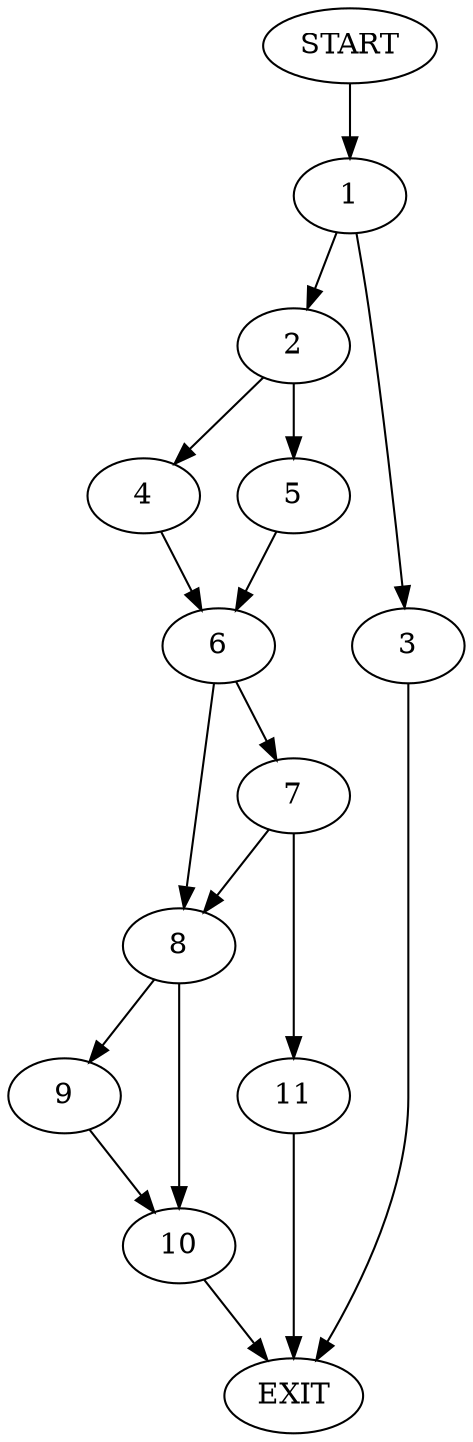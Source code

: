 digraph {
0 [label="START"]
12 [label="EXIT"]
0 -> 1
1 -> 2
1 -> 3
3 -> 12
2 -> 4
2 -> 5
5 -> 6
4 -> 6
6 -> 7
6 -> 8
8 -> 9
8 -> 10
7 -> 11
7 -> 8
11 -> 12
10 -> 12
9 -> 10
}
